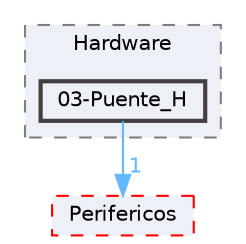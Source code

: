 digraph "E:/Agustin/Escritorio/MCUexpresso/KitLPC845-C++/src/Drivers/Hardware/03-Puente_H"
{
 // LATEX_PDF_SIZE
  bgcolor="transparent";
  edge [fontname=Helvetica,fontsize=10,labelfontname=Helvetica,labelfontsize=10];
  node [fontname=Helvetica,fontsize=10,shape=box,height=0.2,width=0.4];
  compound=true
  subgraph clusterdir_20b8c9b61d64145e8c95b1ca5e812349 {
    graph [ bgcolor="#edf0f7", pencolor="grey50", label="Hardware", fontname=Helvetica,fontsize=10 style="filled,dashed", URL="dir_20b8c9b61d64145e8c95b1ca5e812349.html",tooltip=""]
  dir_2096432dd3a3f9cd03810421dfb9149b [label="03-Puente_H", fillcolor="#edf0f7", color="grey25", style="filled,bold", URL="dir_2096432dd3a3f9cd03810421dfb9149b.html",tooltip=""];
  }
  dir_fddceb55b13f36ba841fc9095bbfed65 [label="Perifericos", fillcolor="#edf0f7", color="red", style="filled,dashed", URL="dir_fddceb55b13f36ba841fc9095bbfed65.html",tooltip=""];
  dir_2096432dd3a3f9cd03810421dfb9149b->dir_fddceb55b13f36ba841fc9095bbfed65 [headlabel="1", labeldistance=1.5 headhref="dir_000005_000031.html" href="dir_000005_000031.html" color="steelblue1" fontcolor="steelblue1"];
}
